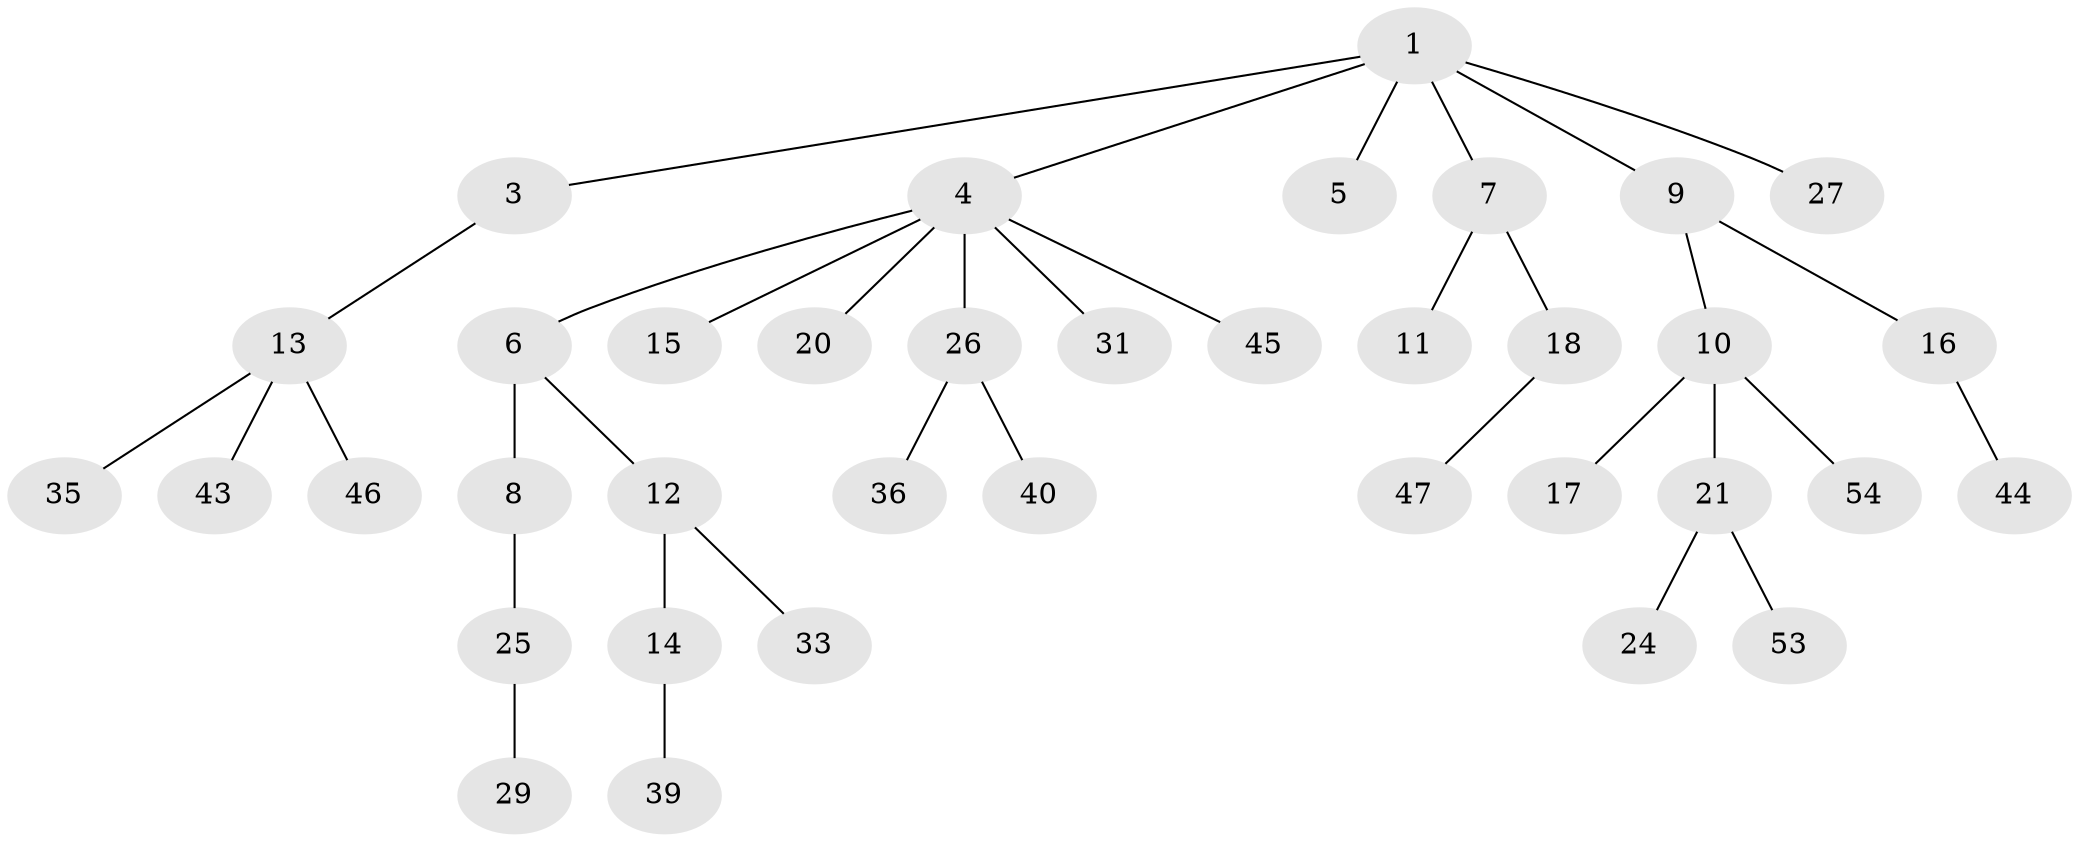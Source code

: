 // Generated by graph-tools (version 1.1) at 2025/52/02/27/25 19:52:10]
// undirected, 37 vertices, 36 edges
graph export_dot {
graph [start="1"]
  node [color=gray90,style=filled];
  1 [super="+2"];
  3 [super="+32"];
  4 [super="+41"];
  5;
  6;
  7 [super="+34"];
  8 [super="+52"];
  9 [super="+23"];
  10 [super="+37"];
  11;
  12 [super="+30"];
  13 [super="+38"];
  14;
  15;
  16 [super="+51"];
  17;
  18 [super="+19"];
  20;
  21 [super="+22"];
  24;
  25 [super="+28"];
  26;
  27;
  29;
  31;
  33;
  35 [super="+55"];
  36 [super="+50"];
  39 [super="+42"];
  40 [super="+48"];
  43 [super="+49"];
  44;
  45;
  46;
  47;
  53;
  54;
  1 -- 3;
  1 -- 5;
  1 -- 7;
  1 -- 9;
  1 -- 27;
  1 -- 4;
  3 -- 13;
  4 -- 6;
  4 -- 15;
  4 -- 20;
  4 -- 26;
  4 -- 31;
  4 -- 45;
  6 -- 8;
  6 -- 12;
  7 -- 11;
  7 -- 18;
  8 -- 25;
  9 -- 10;
  9 -- 16;
  10 -- 17;
  10 -- 21;
  10 -- 54;
  12 -- 14;
  12 -- 33;
  13 -- 35;
  13 -- 46;
  13 -- 43;
  14 -- 39;
  16 -- 44;
  18 -- 47;
  21 -- 53;
  21 -- 24;
  25 -- 29;
  26 -- 36;
  26 -- 40;
}
